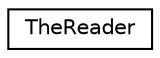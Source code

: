 digraph "Graphical Class Hierarchy"
{
 // INTERACTIVE_SVG=YES
  edge [fontname="Helvetica",fontsize="10",labelfontname="Helvetica",labelfontsize="10"];
  node [fontname="Helvetica",fontsize="10",shape=record];
  rankdir="LR";
  Node0 [label="TheReader",height=0.2,width=0.4,color="black", fillcolor="white", style="filled",URL="$d5/def/class_the_reader.html"];
}
